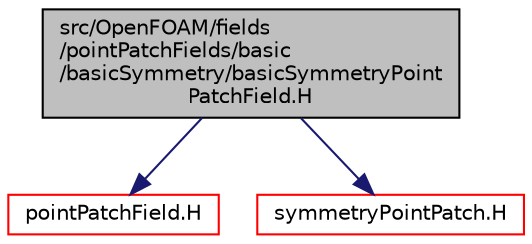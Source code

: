 digraph "src/OpenFOAM/fields/pointPatchFields/basic/basicSymmetry/basicSymmetryPointPatchField.H"
{
  bgcolor="transparent";
  edge [fontname="Helvetica",fontsize="10",labelfontname="Helvetica",labelfontsize="10"];
  node [fontname="Helvetica",fontsize="10",shape=record];
  Node0 [label="src/OpenFOAM/fields\l/pointPatchFields/basic\l/basicSymmetry/basicSymmetryPoint\lPatchField.H",height=0.2,width=0.4,color="black", fillcolor="grey75", style="filled", fontcolor="black"];
  Node0 -> Node1 [color="midnightblue",fontsize="10",style="solid",fontname="Helvetica"];
  Node1 [label="pointPatchField.H",height=0.2,width=0.4,color="red",URL="$a10862.html"];
  Node0 -> Node160 [color="midnightblue",fontsize="10",style="solid",fontname="Helvetica"];
  Node160 [label="symmetryPointPatch.H",height=0.2,width=0.4,color="red",URL="$a12233.html"];
}
